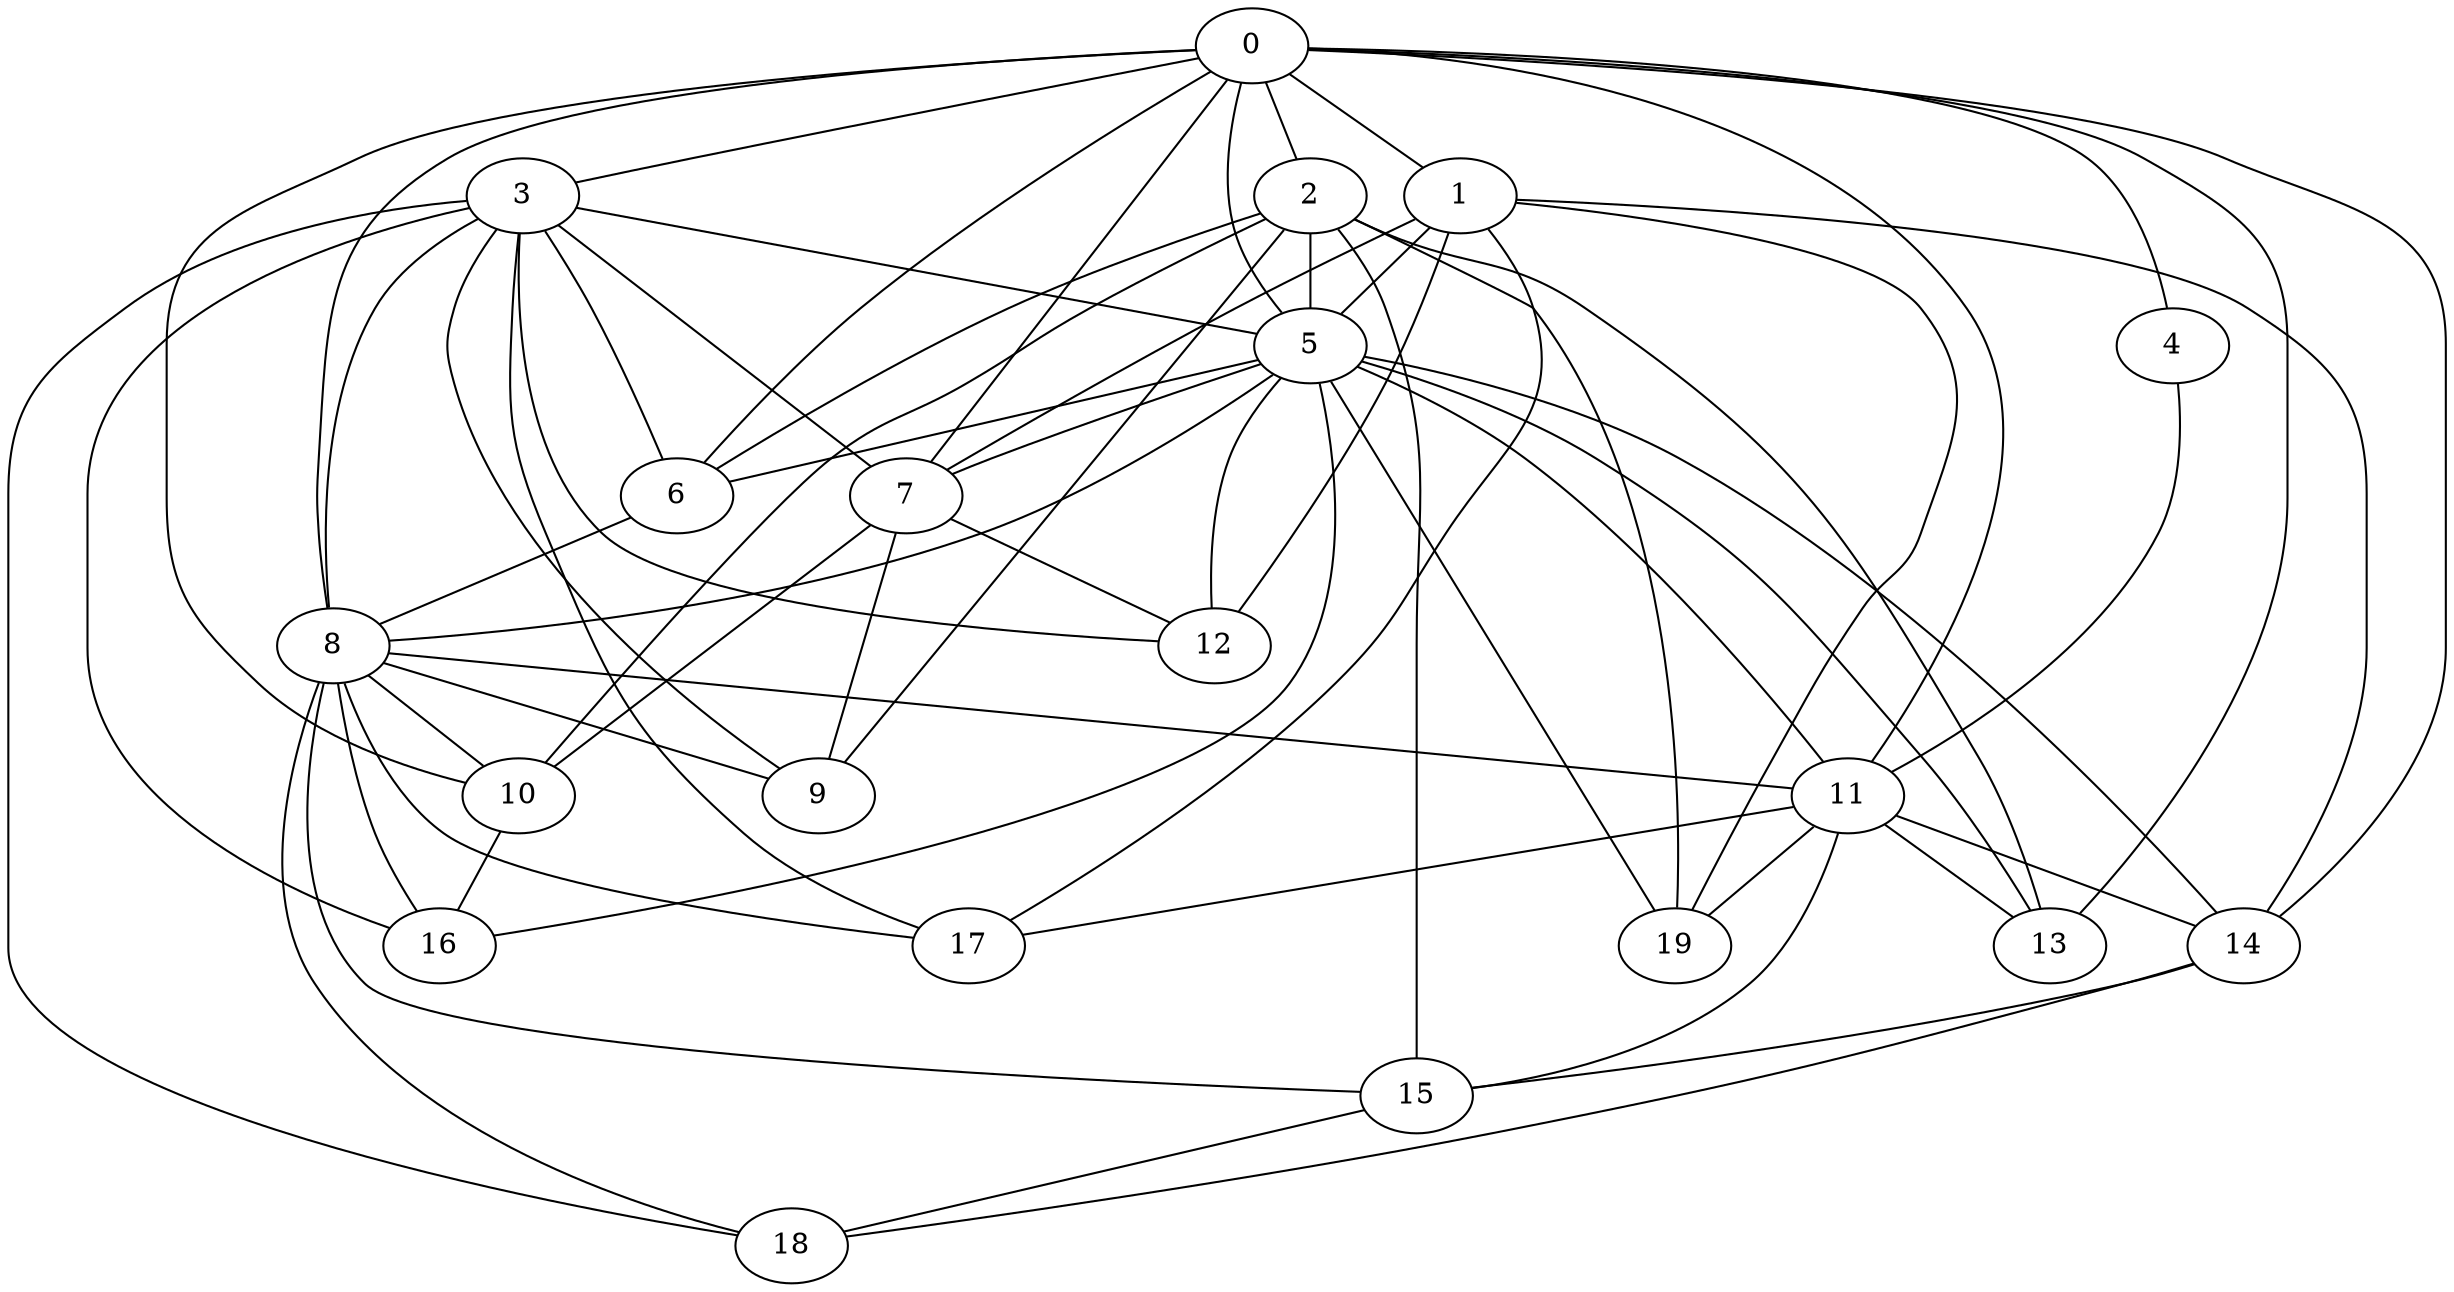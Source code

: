 strict graph "" {
	0	[w=6];
	1	[w=5];
	0 -- 1	[w=3];
	2	[w=4];
	0 -- 2	[w=9];
	3	[w=3];
	0 -- 3	[w=-8];
	4	[w=3];
	0 -- 4	[w=6];
	5	[w=-2];
	0 -- 5	[w=4];
	6	[w=-4];
	0 -- 6	[w=-4];
	7	[w=-7];
	0 -- 7	[w=2];
	8	[w=4];
	0 -- 8	[w=-6];
	10	[w=-6];
	0 -- 10	[w=-7];
	11	[w=5];
	0 -- 11	[w=3];
	13	[w=-2];
	0 -- 13	[w=8];
	14	[w=3];
	0 -- 14	[w=5];
	1 -- 5	[w=10];
	1 -- 7	[w=8];
	12	[w=5];
	1 -- 12	[w=9];
	1 -- 14	[w=5];
	17	[w=9];
	1 -- 17	[w=-10];
	19	[w=4];
	1 -- 19	[w=8];
	2 -- 5	[w=-5];
	2 -- 6	[w=-7];
	9	[w=4];
	2 -- 9	[w=-8];
	2 -- 10	[w=-6];
	2 -- 13	[w=-7];
	15	[w=-9];
	2 -- 15	[w=-9];
	2 -- 19	[w=6];
	3 -- 5	[w=-10];
	3 -- 6	[w=-8];
	3 -- 7	[w=10];
	3 -- 8	[w=-9];
	3 -- 9	[w=-2];
	3 -- 12	[w=3];
	16	[w=-7];
	3 -- 16	[w=6];
	3 -- 17	[w=8];
	18	[w=-3];
	3 -- 18	[w=2];
	4 -- 11	[w=-4];
	5 -- 6	[w=5];
	5 -- 7	[w=-2];
	5 -- 8	[w=5];
	5 -- 11	[w=2];
	5 -- 12	[w=6];
	5 -- 13	[w=-4];
	5 -- 14	[w=-9];
	5 -- 16	[w=-3];
	5 -- 19	[w=10];
	6 -- 8	[w=-3];
	7 -- 9	[w=-10];
	7 -- 10	[w=10];
	7 -- 12	[w=4];
	8 -- 9	[w=-8];
	8 -- 10	[w=5];
	8 -- 11	[w=4];
	8 -- 15	[w=10];
	8 -- 16	[w=10];
	8 -- 17	[w=-10];
	8 -- 18	[w=-9];
	10 -- 16	[w=10];
	11 -- 13	[w=-3];
	11 -- 14	[w=-8];
	11 -- 15	[w=-3];
	11 -- 17	[w=-4];
	11 -- 19	[w=-8];
	14 -- 15	[w=10];
	14 -- 18	[w=-6];
	15 -- 18	[w=-6];
}

